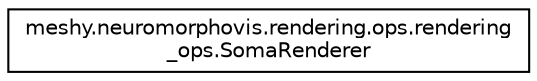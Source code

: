 digraph "Graphical Class Hierarchy"
{
  edge [fontname="Helvetica",fontsize="10",labelfontname="Helvetica",labelfontsize="10"];
  node [fontname="Helvetica",fontsize="10",shape=record];
  rankdir="LR";
  Node1 [label="meshy.neuromorphovis.rendering.ops.rendering\l_ops.SomaRenderer",height=0.2,width=0.4,color="black", fillcolor="white", style="filled",URL="$classmeshy_1_1neuromorphovis_1_1rendering_1_1ops_1_1rendering__ops_1_1SomaRenderer.html"];
}

